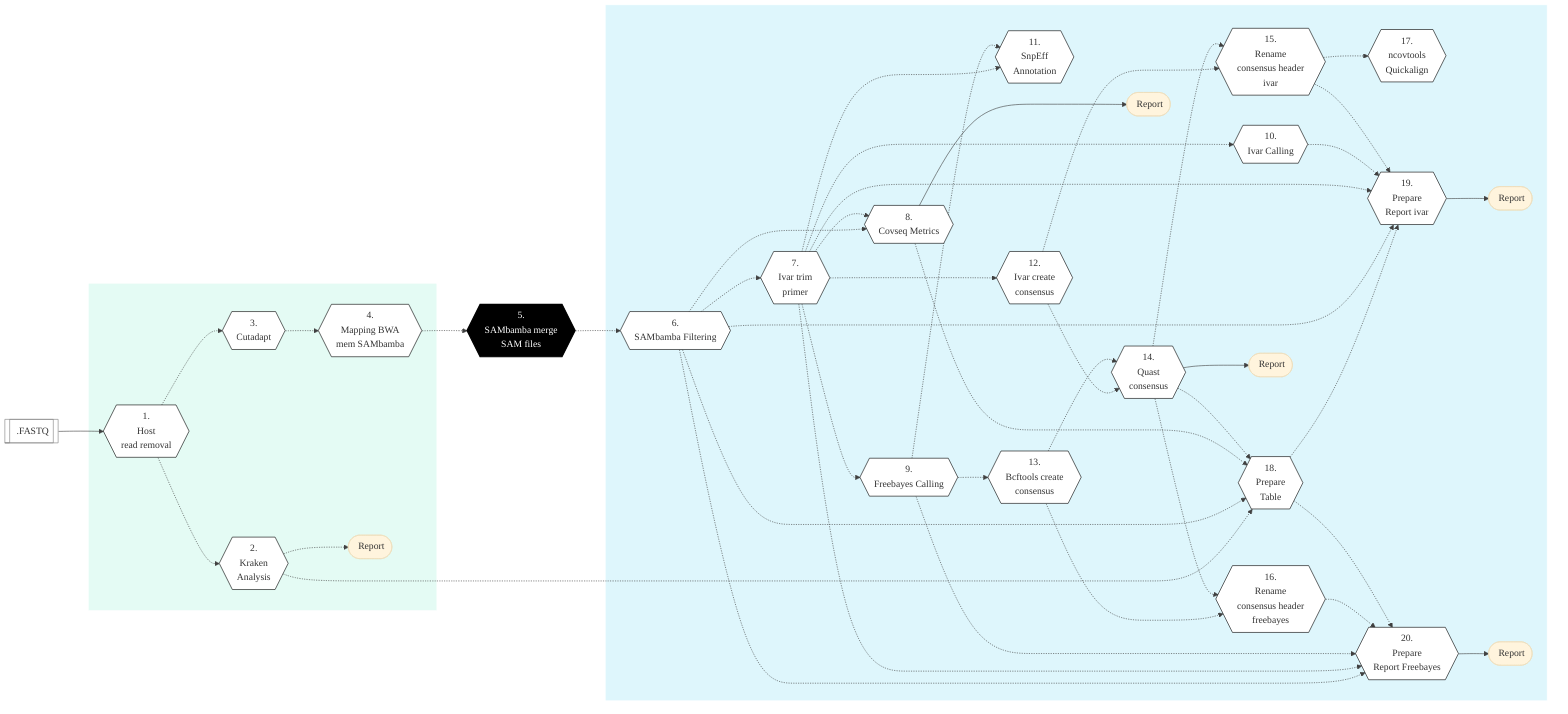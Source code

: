 %%{init: {'theme': 'base', 'themeVariables': { 'lineColor': '#404040'}, 'fontFamily': 'Montserrat', 'fontSize': 10}}%%

        %% GenPipes Schema for Covseq.py
        %% Ref: https://bitbucket.org/mugqic/genpipes/src/master/pipelines/covseq/
        %% Author Shaloo Shalini <shalz@hotmail.com>

        graph LR
          InputFASTQ[[fa:fa-file-archive-o .FASTQ]]
          Node1{{ 1. <br/> Host <br/> read removal }}:::nodefill
          Node2{{ 2. <br/> Kraken <br/> Analysis }}:::nodefill
          Node3{{ 3. <br/> Cutadapt }}:::nodefill
          Node4{{ 4. <br/> Mapping BWA <br/> mem SAMbamba }}:::nodefill
          Node5{{ 5. <br/> SAMbamba merge <br/> SAM files }}:::nodefillblack
          Node6{{ 6. <br/> SAMbamba Filtering }}:::nodefill
          Node7{{ 7. <br/> Ivar trim <br/> primer }}:::nodefill
          Node8{{ 8. <br/> Covseq Metrics }}:::nodefill
          Node9{{ 9. <br/> Freebayes Calling }}:::nodefill
          Node10{{ 10. <br/> Ivar Calling }}:::nodefill
          Node11{{ 11. <br/> SnpEff <br/> Annotation }}:::nodefill
          Node12{{ 12. <br/> Ivar create <br/> consensus }}:::nodefill
          Node13{{ 13. <br/> Bcftools create <br/> consensus }}:::nodefill
          Node14{{ 14. <br/> Quast <br/> consensus }}:::nodefill
          Node15{{ 15. <br/> Rename <br/> consensus header <br/> ivar }}:::nodefill
          Node16{{ 16. <br/> Rename <br/> consensus header <br/> freebayes }}:::nodefill
          Node17{{ 17. <br/> ncovtools <br/> Quickalign }}:::nodefill
          Node18{{ 18. <br/> Prepare <br/> Table }}:::nodefill
          Node19{{ 19. <br/> Prepare <br/> Report ivar }}:::nodefill
          Node20{{ 20. <br/> Prepare <br/> Report Freebayes }}:::nodefill
          QuastOutput([fa:fa-sticky-note-o Report ])
          CovseqOutput([fa:fa-sticky-note-o Report ])
          KrakenOutput([fa:fa-sticky-note-o Report ])
          Outputivar([fa:fa-sticky-note-o Report ])
          Outputfb([fa:fa-sticky-note-o Report ])

          InputFASTQ --> Node1
          Node1 -.-> Node2 & Node3
          Node2 -.-> KrakenOutput
          Node3 -.-> Node4 -.-> Node5 -.-> Node6
          Node6 -.-> Node7 & Node8
          Node7 -.-> Node8 & Node9 & Node10 & Node12 
          Node7 & Node9 -.-> Node11
          Node8 ---> CovseqOutput
          Node9 -.-> Node13
          Node12 & Node13 -.-> Node14
          Node12 & Node14 -.-> Node15
          Node13 & Node14 -.-> Node16
          Node15 -.-> Node17
          Node2 & Node6 & Node8 & Node14 -.-> Node18 -.-> Node19
          Node6 & Node7 & Node10 & Node15 -.-> Node19
          Node6 & Node7 & Node9 & Node16 & Node18 -.-> Node20
          Node14 --> QuastOutput
          Node19 --> Outputivar
          Node20 --> Outputfb

          subgraph readSetSteps[" "]
            Node1
            Node2
            Node3
            Node4
            KrakenOutput
          end

          subgraph sampleSetSteps[" "]
            Node6
            Node7
            Node8
            Node9
            Node10
            Node11
            Node12
            Node13
            Node14
            Node15
            Node16
            Node17
            Node18
            Node19
            Node20
            QuastOutput
            CovseqOutput
            Outputivar
            Outputfb
          end

          classDef greenRect fill:#E4FBF4,stroke:white
          class readSetSteps greenRect
          classDef blueRect fill:#DEF6FC,stroke:white
          class sampleSetSteps blueRect
          classDef inputfill fill:#ffffff,stroke:gray,stroke-width:1px
          classDef nodefill fill:#ffffff,stroke:black,stroke-width:1px
          classDef nodefillblack fill:black,stroke:black,color:white,stroke-width:2px
          class InputFASTQ inputfill